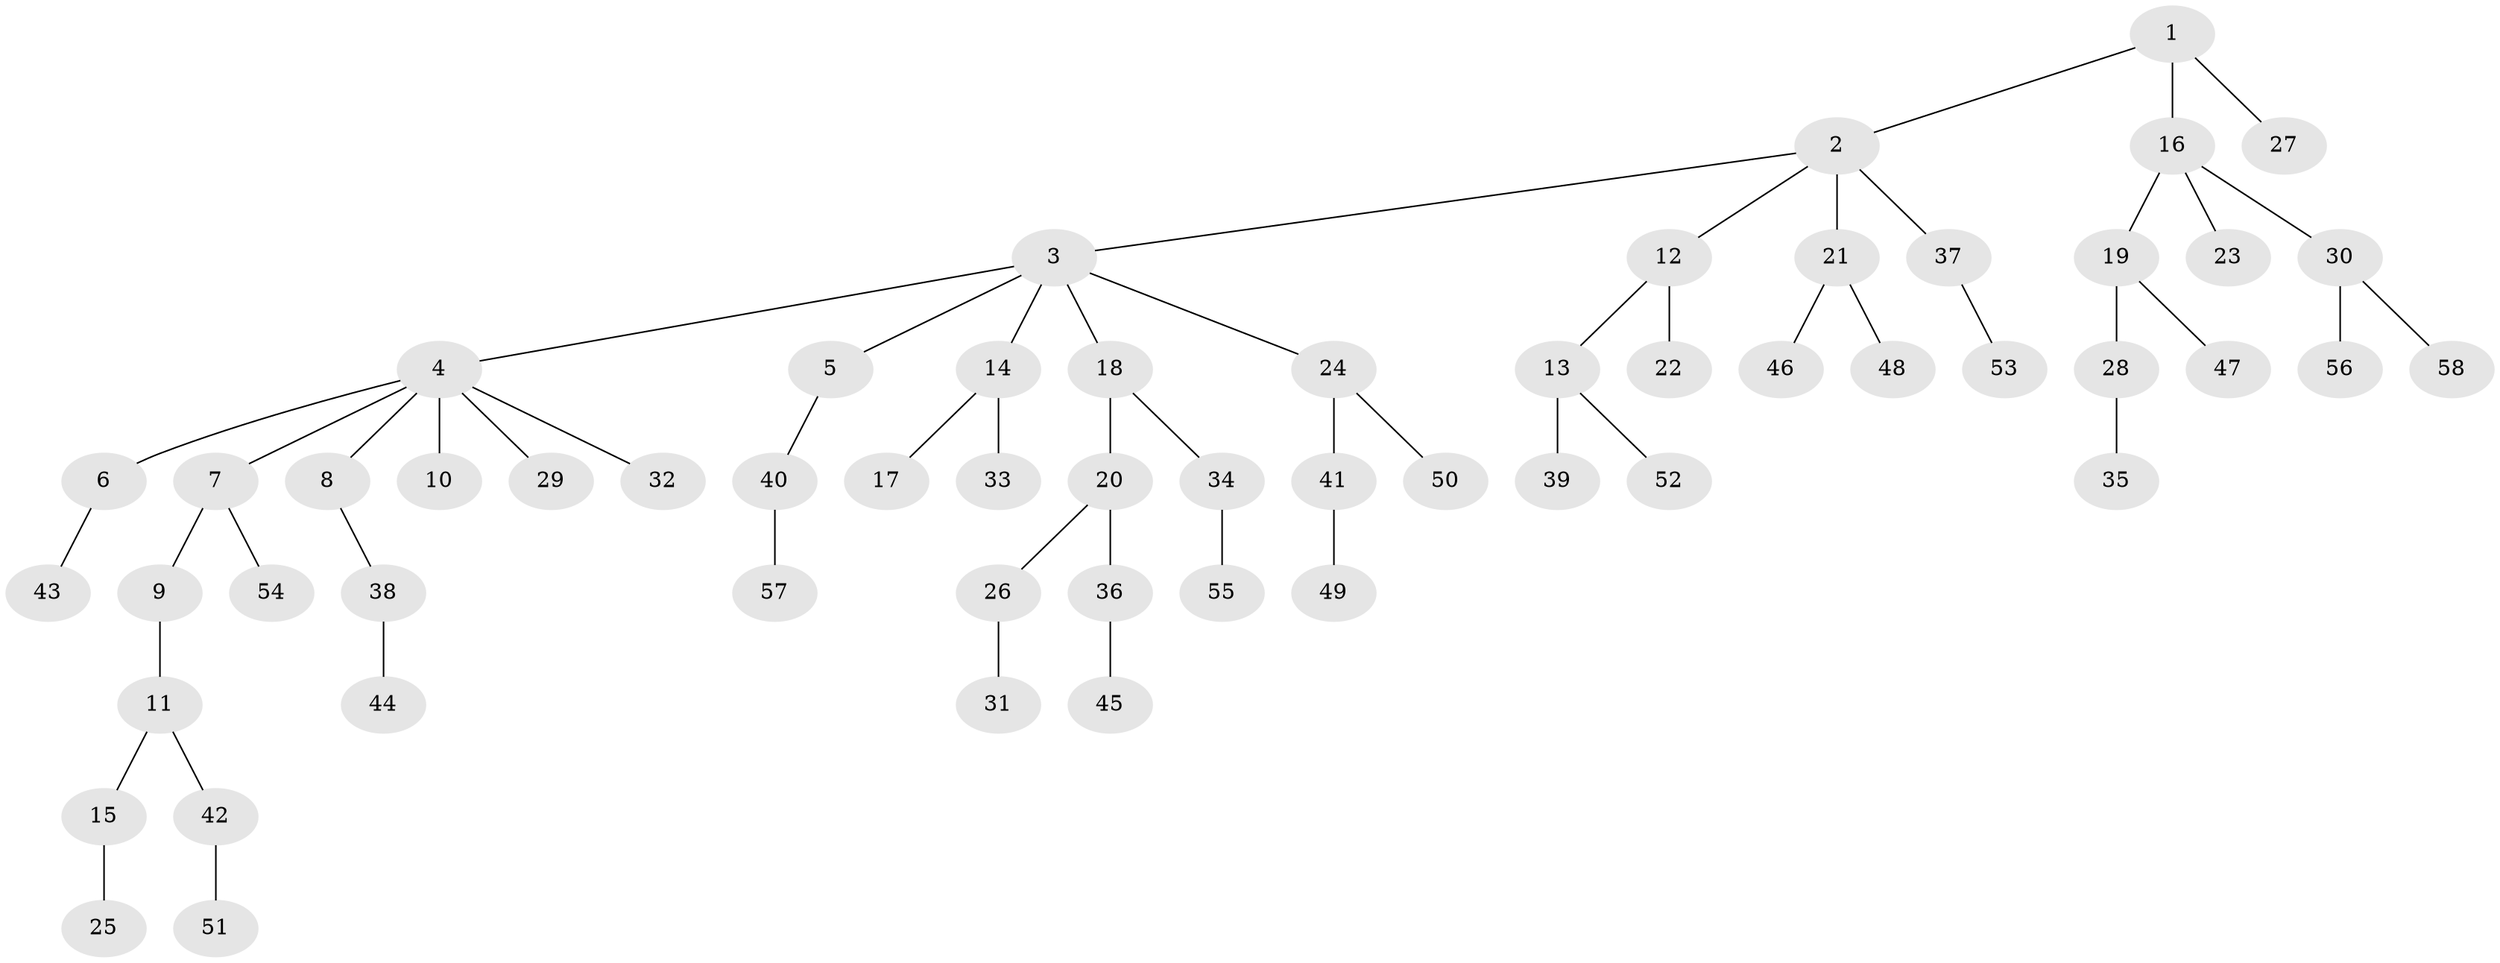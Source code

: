 // coarse degree distribution, {5: 0.034482758620689655, 11: 0.034482758620689655, 2: 0.2413793103448276, 1: 0.5862068965517241, 3: 0.10344827586206896}
// Generated by graph-tools (version 1.1) at 2025/19/03/04/25 18:19:12]
// undirected, 58 vertices, 57 edges
graph export_dot {
graph [start="1"]
  node [color=gray90,style=filled];
  1;
  2;
  3;
  4;
  5;
  6;
  7;
  8;
  9;
  10;
  11;
  12;
  13;
  14;
  15;
  16;
  17;
  18;
  19;
  20;
  21;
  22;
  23;
  24;
  25;
  26;
  27;
  28;
  29;
  30;
  31;
  32;
  33;
  34;
  35;
  36;
  37;
  38;
  39;
  40;
  41;
  42;
  43;
  44;
  45;
  46;
  47;
  48;
  49;
  50;
  51;
  52;
  53;
  54;
  55;
  56;
  57;
  58;
  1 -- 2;
  1 -- 16;
  1 -- 27;
  2 -- 3;
  2 -- 12;
  2 -- 21;
  2 -- 37;
  3 -- 4;
  3 -- 5;
  3 -- 14;
  3 -- 18;
  3 -- 24;
  4 -- 6;
  4 -- 7;
  4 -- 8;
  4 -- 10;
  4 -- 29;
  4 -- 32;
  5 -- 40;
  6 -- 43;
  7 -- 9;
  7 -- 54;
  8 -- 38;
  9 -- 11;
  11 -- 15;
  11 -- 42;
  12 -- 13;
  12 -- 22;
  13 -- 39;
  13 -- 52;
  14 -- 17;
  14 -- 33;
  15 -- 25;
  16 -- 19;
  16 -- 23;
  16 -- 30;
  18 -- 20;
  18 -- 34;
  19 -- 28;
  19 -- 47;
  20 -- 26;
  20 -- 36;
  21 -- 46;
  21 -- 48;
  24 -- 41;
  24 -- 50;
  26 -- 31;
  28 -- 35;
  30 -- 56;
  30 -- 58;
  34 -- 55;
  36 -- 45;
  37 -- 53;
  38 -- 44;
  40 -- 57;
  41 -- 49;
  42 -- 51;
}
